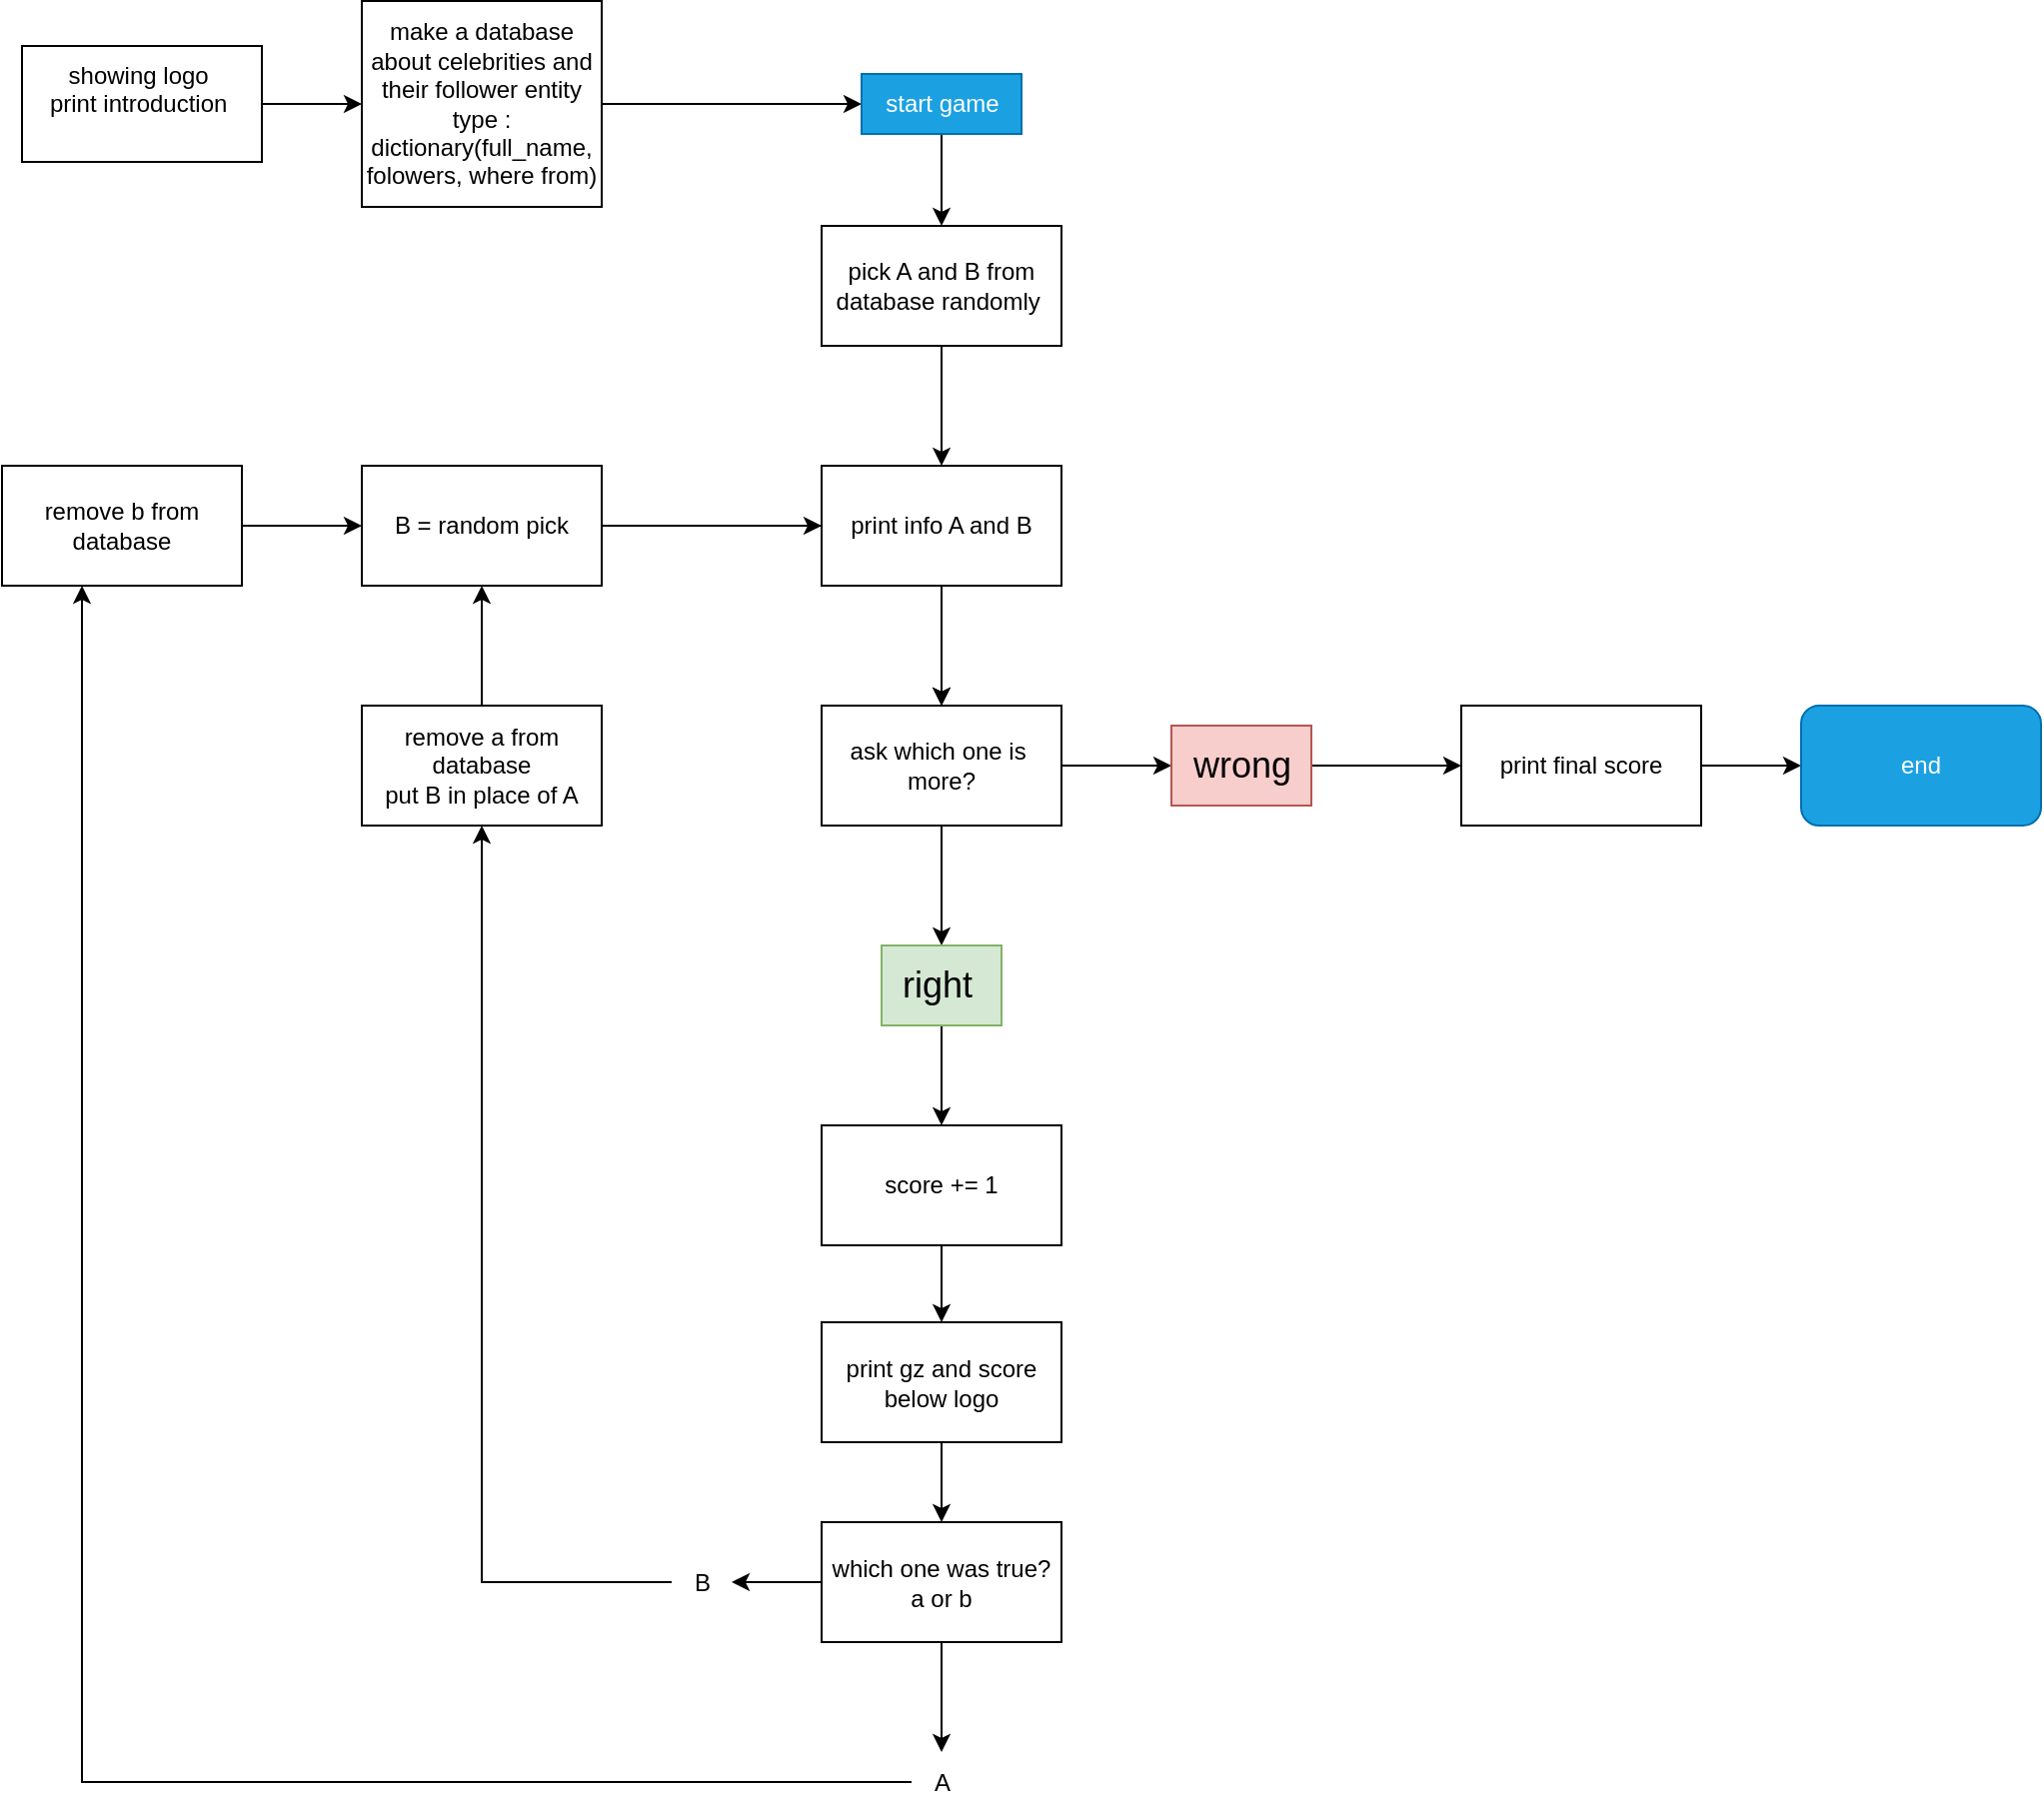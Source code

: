 <mxfile version="25.0.1">
  <diagram name="Page-1" id="sFIz2I3Zh-JMAakOE-er">
    <mxGraphModel dx="1500" dy="853" grid="1" gridSize="10" guides="1" tooltips="1" connect="1" arrows="1" fold="1" page="1" pageScale="1" pageWidth="850" pageHeight="1100" math="0" shadow="0">
      <root>
        <mxCell id="0" />
        <mxCell id="1" parent="0" />
        <mxCell id="C15Ary5vUv0SSAsWMrOM-9" value="ask which one is&amp;nbsp;&lt;div&gt;more?&lt;/div&gt;" style="whiteSpace=wrap;html=1;" vertex="1" parent="1">
          <mxGeometry x="640" y="490" width="120" height="60" as="geometry" />
        </mxCell>
        <mxCell id="C15Ary5vUv0SSAsWMrOM-5" value="" style="edgeStyle=orthogonalEdgeStyle;rounded=0;orthogonalLoop=1;jettySize=auto;html=1;" edge="1" parent="1" source="C15Ary5vUv0SSAsWMrOM-2" target="C15Ary5vUv0SSAsWMrOM-4">
          <mxGeometry relative="1" as="geometry" />
        </mxCell>
        <mxCell id="C15Ary5vUv0SSAsWMrOM-2" value="&lt;div&gt;showing logo&amp;nbsp;&lt;/div&gt;&lt;div&gt;print introduction&amp;nbsp;&lt;/div&gt;&lt;div&gt;&lt;br&gt;&lt;/div&gt;" style="whiteSpace=wrap;html=1;" vertex="1" parent="1">
          <mxGeometry x="240" y="160" width="120" height="58" as="geometry" />
        </mxCell>
        <mxCell id="C15Ary5vUv0SSAsWMrOM-7" value="" style="edgeStyle=orthogonalEdgeStyle;rounded=0;orthogonalLoop=1;jettySize=auto;html=1;" edge="1" parent="1" source="C15Ary5vUv0SSAsWMrOM-8" target="C15Ary5vUv0SSAsWMrOM-6">
          <mxGeometry relative="1" as="geometry" />
        </mxCell>
        <mxCell id="C15Ary5vUv0SSAsWMrOM-4" value="make a database about celebrities and their follower entity&lt;div&gt;type : dictionary(full_name, folowers, where from)&lt;/div&gt;" style="whiteSpace=wrap;html=1;" vertex="1" parent="1">
          <mxGeometry x="410" y="137.5" width="120" height="103" as="geometry" />
        </mxCell>
        <mxCell id="C15Ary5vUv0SSAsWMrOM-10" value="" style="edgeStyle=orthogonalEdgeStyle;rounded=0;orthogonalLoop=1;jettySize=auto;html=1;" edge="1" parent="1" source="C15Ary5vUv0SSAsWMrOM-48" target="C15Ary5vUv0SSAsWMrOM-9">
          <mxGeometry relative="1" as="geometry" />
        </mxCell>
        <mxCell id="C15Ary5vUv0SSAsWMrOM-6" value="pick A and B from database randomly&amp;nbsp;" style="whiteSpace=wrap;html=1;" vertex="1" parent="1">
          <mxGeometry x="640" y="250" width="120" height="60" as="geometry" />
        </mxCell>
        <mxCell id="C15Ary5vUv0SSAsWMrOM-12" value="" style="edgeStyle=orthogonalEdgeStyle;rounded=0;orthogonalLoop=1;jettySize=auto;html=1;" edge="1" parent="1" source="C15Ary5vUv0SSAsWMrOM-16" target="C15Ary5vUv0SSAsWMrOM-11">
          <mxGeometry relative="1" as="geometry" />
        </mxCell>
        <mxCell id="C15Ary5vUv0SSAsWMrOM-14" value="" style="edgeStyle=orthogonalEdgeStyle;rounded=0;orthogonalLoop=1;jettySize=auto;html=1;" edge="1" parent="1" source="C15Ary5vUv0SSAsWMrOM-15" target="C15Ary5vUv0SSAsWMrOM-21">
          <mxGeometry relative="1" as="geometry">
            <mxPoint x="430" y="620" as="targetPoint" />
          </mxGeometry>
        </mxCell>
        <mxCell id="C15Ary5vUv0SSAsWMrOM-28" value="" style="edgeStyle=orthogonalEdgeStyle;rounded=0;orthogonalLoop=1;jettySize=auto;html=1;" edge="1" parent="1" source="C15Ary5vUv0SSAsWMrOM-11" target="C15Ary5vUv0SSAsWMrOM-27">
          <mxGeometry relative="1" as="geometry" />
        </mxCell>
        <mxCell id="C15Ary5vUv0SSAsWMrOM-11" value="print final score" style="whiteSpace=wrap;html=1;" vertex="1" parent="1">
          <mxGeometry x="960" y="490" width="120" height="60" as="geometry" />
        </mxCell>
        <mxCell id="C15Ary5vUv0SSAsWMrOM-20" value="" style="edgeStyle=orthogonalEdgeStyle;rounded=0;orthogonalLoop=1;jettySize=auto;html=1;" edge="1" parent="1" source="C15Ary5vUv0SSAsWMrOM-13" target="C15Ary5vUv0SSAsWMrOM-19">
          <mxGeometry relative="1" as="geometry" />
        </mxCell>
        <mxCell id="C15Ary5vUv0SSAsWMrOM-13" value="print gz and score below logo" style="whiteSpace=wrap;html=1;" vertex="1" parent="1">
          <mxGeometry x="640" y="798.5" width="120" height="60" as="geometry" />
        </mxCell>
        <mxCell id="C15Ary5vUv0SSAsWMrOM-17" value="" style="edgeStyle=orthogonalEdgeStyle;rounded=0;orthogonalLoop=1;jettySize=auto;html=1;" edge="1" parent="1" source="C15Ary5vUv0SSAsWMrOM-9" target="C15Ary5vUv0SSAsWMrOM-15">
          <mxGeometry relative="1" as="geometry">
            <mxPoint x="640" y="582" as="sourcePoint" />
            <mxPoint x="430" y="674" as="targetPoint" />
          </mxGeometry>
        </mxCell>
        <mxCell id="C15Ary5vUv0SSAsWMrOM-15" value="&lt;font style=&quot;font-size: 18px;&quot;&gt;right&amp;nbsp;&lt;/font&gt;" style="text;html=1;align=center;verticalAlign=middle;resizable=0;points=[];autosize=1;strokeColor=#82b366;fillColor=#d5e8d4;" vertex="1" parent="1">
          <mxGeometry x="670" y="610" width="60" height="40" as="geometry" />
        </mxCell>
        <mxCell id="C15Ary5vUv0SSAsWMrOM-18" value="" style="edgeStyle=orthogonalEdgeStyle;rounded=0;orthogonalLoop=1;jettySize=auto;html=1;" edge="1" parent="1" source="C15Ary5vUv0SSAsWMrOM-9" target="C15Ary5vUv0SSAsWMrOM-16">
          <mxGeometry relative="1" as="geometry">
            <mxPoint x="760" y="582" as="sourcePoint" />
            <mxPoint x="990" y="674" as="targetPoint" />
          </mxGeometry>
        </mxCell>
        <mxCell id="C15Ary5vUv0SSAsWMrOM-16" value="&lt;font style=&quot;font-size: 18px;&quot;&gt;wrong&lt;/font&gt;" style="text;html=1;align=center;verticalAlign=middle;resizable=0;points=[];autosize=1;strokeColor=#b85450;fillColor=#f8cecc;" vertex="1" parent="1">
          <mxGeometry x="815" y="500" width="70" height="40" as="geometry" />
        </mxCell>
        <mxCell id="C15Ary5vUv0SSAsWMrOM-24" value="" style="edgeStyle=orthogonalEdgeStyle;rounded=0;orthogonalLoop=1;jettySize=auto;html=1;" edge="1" parent="1" source="C15Ary5vUv0SSAsWMrOM-25" target="C15Ary5vUv0SSAsWMrOM-23">
          <mxGeometry relative="1" as="geometry" />
        </mxCell>
        <mxCell id="C15Ary5vUv0SSAsWMrOM-31" value="" style="edgeStyle=orthogonalEdgeStyle;rounded=0;orthogonalLoop=1;jettySize=auto;html=1;" edge="1" parent="1" source="C15Ary5vUv0SSAsWMrOM-46" target="C15Ary5vUv0SSAsWMrOM-42">
          <mxGeometry relative="1" as="geometry">
            <mxPoint x="280" y="930" as="targetPoint" />
            <Array as="points" />
          </mxGeometry>
        </mxCell>
        <mxCell id="C15Ary5vUv0SSAsWMrOM-19" value="which one was true? a or b" style="whiteSpace=wrap;html=1;" vertex="1" parent="1">
          <mxGeometry x="640" y="898.5" width="120" height="60" as="geometry" />
        </mxCell>
        <mxCell id="C15Ary5vUv0SSAsWMrOM-22" value="" style="edgeStyle=orthogonalEdgeStyle;rounded=0;orthogonalLoop=1;jettySize=auto;html=1;" edge="1" parent="1" source="C15Ary5vUv0SSAsWMrOM-21" target="C15Ary5vUv0SSAsWMrOM-13">
          <mxGeometry relative="1" as="geometry" />
        </mxCell>
        <mxCell id="C15Ary5vUv0SSAsWMrOM-21" value="score += 1" style="whiteSpace=wrap;html=1;" vertex="1" parent="1">
          <mxGeometry x="640" y="700" width="120" height="60" as="geometry" />
        </mxCell>
        <mxCell id="C15Ary5vUv0SSAsWMrOM-51" value="" style="edgeStyle=orthogonalEdgeStyle;rounded=0;orthogonalLoop=1;jettySize=auto;html=1;" edge="1" parent="1" source="C15Ary5vUv0SSAsWMrOM-23" target="C15Ary5vUv0SSAsWMrOM-42">
          <mxGeometry relative="1" as="geometry" />
        </mxCell>
        <mxCell id="C15Ary5vUv0SSAsWMrOM-23" value="&lt;div&gt;remove a from database&lt;/div&gt;put B in place of A" style="whiteSpace=wrap;html=1;gradientColor=none;" vertex="1" parent="1">
          <mxGeometry x="410" y="490" width="120" height="60" as="geometry" />
        </mxCell>
        <mxCell id="C15Ary5vUv0SSAsWMrOM-27" value="end" style="whiteSpace=wrap;html=1;rounded=1;glass=0;shadow=0;fillColor=#1ba1e2;strokeColor=#006EAF;fontColor=#ffffff;" vertex="1" parent="1">
          <mxGeometry x="1130" y="490" width="120" height="60" as="geometry" />
        </mxCell>
        <mxCell id="C15Ary5vUv0SSAsWMrOM-29" value="" style="edgeStyle=orthogonalEdgeStyle;rounded=0;orthogonalLoop=1;jettySize=auto;html=1;" edge="1" parent="1" source="C15Ary5vUv0SSAsWMrOM-4" target="C15Ary5vUv0SSAsWMrOM-8">
          <mxGeometry relative="1" as="geometry">
            <mxPoint x="400" y="400" as="sourcePoint" />
            <mxPoint x="400" y="502" as="targetPoint" />
          </mxGeometry>
        </mxCell>
        <mxCell id="C15Ary5vUv0SSAsWMrOM-8" value="start game" style="text;html=1;align=center;verticalAlign=middle;resizable=0;points=[];autosize=1;strokeColor=#006EAF;fillColor=#1ba1e2;fontColor=#ffffff;" vertex="1" parent="1">
          <mxGeometry x="660" y="174" width="80" height="30" as="geometry" />
        </mxCell>
        <mxCell id="C15Ary5vUv0SSAsWMrOM-33" value="" style="edgeStyle=orthogonalEdgeStyle;rounded=0;orthogonalLoop=1;jettySize=auto;html=1;" edge="1" parent="1" source="C15Ary5vUv0SSAsWMrOM-19" target="C15Ary5vUv0SSAsWMrOM-32">
          <mxGeometry relative="1" as="geometry">
            <mxPoint x="760" y="928.5" as="sourcePoint" />
            <mxPoint x="840" y="928.5" as="targetPoint" />
          </mxGeometry>
        </mxCell>
        <mxCell id="C15Ary5vUv0SSAsWMrOM-32" value="A" style="text;html=1;align=center;verticalAlign=middle;resizable=0;points=[];autosize=1;strokeColor=none;fillColor=none;" vertex="1" parent="1">
          <mxGeometry x="685" y="1013.5" width="30" height="30" as="geometry" />
        </mxCell>
        <mxCell id="C15Ary5vUv0SSAsWMrOM-34" value="" style="edgeStyle=orthogonalEdgeStyle;rounded=0;orthogonalLoop=1;jettySize=auto;html=1;" edge="1" parent="1" source="C15Ary5vUv0SSAsWMrOM-19" target="C15Ary5vUv0SSAsWMrOM-25">
          <mxGeometry relative="1" as="geometry">
            <mxPoint x="640" y="928.5" as="sourcePoint" />
            <mxPoint x="570" y="928.5" as="targetPoint" />
          </mxGeometry>
        </mxCell>
        <mxCell id="C15Ary5vUv0SSAsWMrOM-25" value="B" style="text;html=1;align=center;verticalAlign=middle;resizable=0;points=[];autosize=1;strokeColor=none;fillColor=none;" vertex="1" parent="1">
          <mxGeometry x="565" y="913.5" width="30" height="30" as="geometry" />
        </mxCell>
        <mxCell id="C15Ary5vUv0SSAsWMrOM-43" value="" style="edgeStyle=orthogonalEdgeStyle;rounded=0;orthogonalLoop=1;jettySize=auto;html=1;" edge="1" parent="1" source="C15Ary5vUv0SSAsWMrOM-42" target="C15Ary5vUv0SSAsWMrOM-9">
          <mxGeometry relative="1" as="geometry" />
        </mxCell>
        <mxCell id="C15Ary5vUv0SSAsWMrOM-50" value="" style="edgeStyle=orthogonalEdgeStyle;rounded=0;orthogonalLoop=1;jettySize=auto;html=1;" edge="1" parent="1" source="C15Ary5vUv0SSAsWMrOM-42" target="C15Ary5vUv0SSAsWMrOM-48">
          <mxGeometry relative="1" as="geometry" />
        </mxCell>
        <mxCell id="C15Ary5vUv0SSAsWMrOM-42" value="B = random pick" style="whiteSpace=wrap;html=1;" vertex="1" parent="1">
          <mxGeometry x="410" y="370" width="120" height="60" as="geometry" />
        </mxCell>
        <mxCell id="C15Ary5vUv0SSAsWMrOM-47" value="" style="edgeStyle=orthogonalEdgeStyle;rounded=0;orthogonalLoop=1;jettySize=auto;html=1;" edge="1" parent="1" source="C15Ary5vUv0SSAsWMrOM-32" target="C15Ary5vUv0SSAsWMrOM-46">
          <mxGeometry relative="1" as="geometry">
            <mxPoint x="685" y="1029" as="sourcePoint" />
            <mxPoint x="270" y="550" as="targetPoint" />
            <Array as="points">
              <mxPoint x="270" y="1029" />
            </Array>
          </mxGeometry>
        </mxCell>
        <mxCell id="C15Ary5vUv0SSAsWMrOM-46" value="remove b from database" style="whiteSpace=wrap;html=1;" vertex="1" parent="1">
          <mxGeometry x="230" y="370" width="120" height="60" as="geometry" />
        </mxCell>
        <mxCell id="C15Ary5vUv0SSAsWMrOM-49" value="" style="edgeStyle=orthogonalEdgeStyle;rounded=0;orthogonalLoop=1;jettySize=auto;html=1;" edge="1" parent="1" source="C15Ary5vUv0SSAsWMrOM-6" target="C15Ary5vUv0SSAsWMrOM-48">
          <mxGeometry relative="1" as="geometry">
            <mxPoint x="700" y="310" as="sourcePoint" />
            <mxPoint x="700" y="490" as="targetPoint" />
          </mxGeometry>
        </mxCell>
        <mxCell id="C15Ary5vUv0SSAsWMrOM-48" value="print info A and B" style="whiteSpace=wrap;html=1;" vertex="1" parent="1">
          <mxGeometry x="640" y="370" width="120" height="60" as="geometry" />
        </mxCell>
      </root>
    </mxGraphModel>
  </diagram>
</mxfile>
